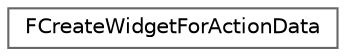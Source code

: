 digraph "Graphical Class Hierarchy"
{
 // INTERACTIVE_SVG=YES
 // LATEX_PDF_SIZE
  bgcolor="transparent";
  edge [fontname=Helvetica,fontsize=10,labelfontname=Helvetica,labelfontsize=10];
  node [fontname=Helvetica,fontsize=10,shape=box,height=0.2,width=0.4];
  rankdir="LR";
  Node0 [id="Node000000",label="FCreateWidgetForActionData",height=0.2,width=0.4,color="grey40", fillcolor="white", style="filled",URL="$da/d2f/structFCreateWidgetForActionData.html",tooltip=" "];
}

